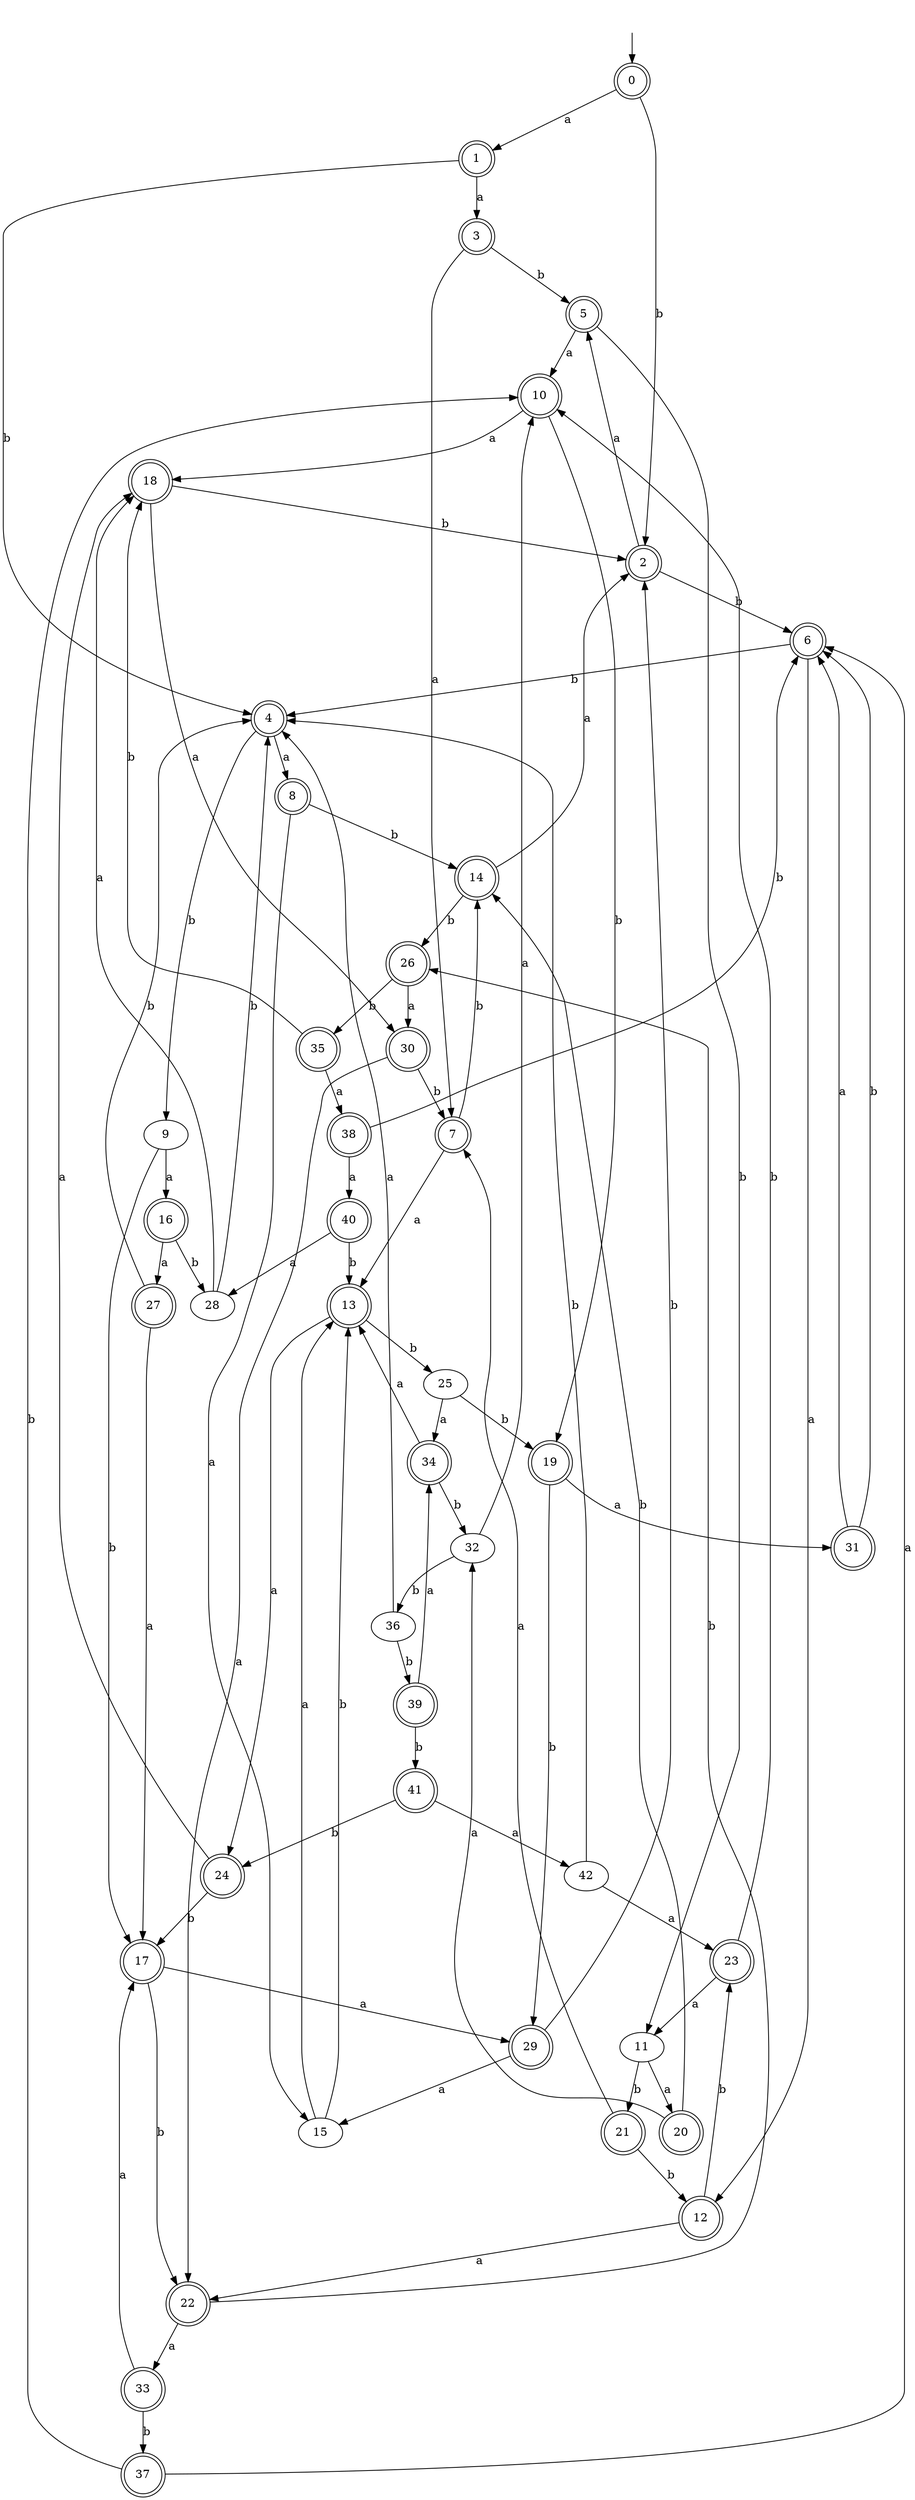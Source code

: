 digraph RandomDFA {
  __start0 [label="", shape=none];
  __start0 -> 0 [label=""];
  0 [shape=circle] [shape=doublecircle]
  0 -> 1 [label="a"]
  0 -> 2 [label="b"]
  1 [shape=doublecircle]
  1 -> 3 [label="a"]
  1 -> 4 [label="b"]
  2 [shape=doublecircle]
  2 -> 5 [label="a"]
  2 -> 6 [label="b"]
  3 [shape=doublecircle]
  3 -> 7 [label="a"]
  3 -> 5 [label="b"]
  4 [shape=doublecircle]
  4 -> 8 [label="a"]
  4 -> 9 [label="b"]
  5 [shape=doublecircle]
  5 -> 10 [label="a"]
  5 -> 11 [label="b"]
  6 [shape=doublecircle]
  6 -> 12 [label="a"]
  6 -> 4 [label="b"]
  7 [shape=doublecircle]
  7 -> 13 [label="a"]
  7 -> 14 [label="b"]
  8 [shape=doublecircle]
  8 -> 15 [label="a"]
  8 -> 14 [label="b"]
  9
  9 -> 16 [label="a"]
  9 -> 17 [label="b"]
  10 [shape=doublecircle]
  10 -> 18 [label="a"]
  10 -> 19 [label="b"]
  11
  11 -> 20 [label="a"]
  11 -> 21 [label="b"]
  12 [shape=doublecircle]
  12 -> 22 [label="a"]
  12 -> 23 [label="b"]
  13 [shape=doublecircle]
  13 -> 24 [label="a"]
  13 -> 25 [label="b"]
  14 [shape=doublecircle]
  14 -> 2 [label="a"]
  14 -> 26 [label="b"]
  15
  15 -> 13 [label="a"]
  15 -> 13 [label="b"]
  16 [shape=doublecircle]
  16 -> 27 [label="a"]
  16 -> 28 [label="b"]
  17 [shape=doublecircle]
  17 -> 29 [label="a"]
  17 -> 22 [label="b"]
  18 [shape=doublecircle]
  18 -> 30 [label="a"]
  18 -> 2 [label="b"]
  19 [shape=doublecircle]
  19 -> 31 [label="a"]
  19 -> 29 [label="b"]
  20 [shape=doublecircle]
  20 -> 32 [label="a"]
  20 -> 14 [label="b"]
  21 [shape=doublecircle]
  21 -> 7 [label="a"]
  21 -> 12 [label="b"]
  22 [shape=doublecircle]
  22 -> 33 [label="a"]
  22 -> 26 [label="b"]
  23 [shape=doublecircle]
  23 -> 11 [label="a"]
  23 -> 10 [label="b"]
  24 [shape=doublecircle]
  24 -> 18 [label="a"]
  24 -> 17 [label="b"]
  25
  25 -> 34 [label="a"]
  25 -> 19 [label="b"]
  26 [shape=doublecircle]
  26 -> 30 [label="a"]
  26 -> 35 [label="b"]
  27 [shape=doublecircle]
  27 -> 17 [label="a"]
  27 -> 4 [label="b"]
  28
  28 -> 18 [label="a"]
  28 -> 4 [label="b"]
  29 [shape=doublecircle]
  29 -> 15 [label="a"]
  29 -> 2 [label="b"]
  30 [shape=doublecircle]
  30 -> 22 [label="a"]
  30 -> 7 [label="b"]
  31 [shape=doublecircle]
  31 -> 6 [label="a"]
  31 -> 6 [label="b"]
  32
  32 -> 10 [label="a"]
  32 -> 36 [label="b"]
  33 [shape=doublecircle]
  33 -> 17 [label="a"]
  33 -> 37 [label="b"]
  34 [shape=doublecircle]
  34 -> 13 [label="a"]
  34 -> 32 [label="b"]
  35 [shape=doublecircle]
  35 -> 38 [label="a"]
  35 -> 18 [label="b"]
  36
  36 -> 4 [label="a"]
  36 -> 39 [label="b"]
  37 [shape=doublecircle]
  37 -> 6 [label="a"]
  37 -> 10 [label="b"]
  38 [shape=doublecircle]
  38 -> 40 [label="a"]
  38 -> 6 [label="b"]
  39 [shape=doublecircle]
  39 -> 34 [label="a"]
  39 -> 41 [label="b"]
  40 [shape=doublecircle]
  40 -> 28 [label="a"]
  40 -> 13 [label="b"]
  41 [shape=doublecircle]
  41 -> 42 [label="a"]
  41 -> 24 [label="b"]
  42
  42 -> 23 [label="a"]
  42 -> 4 [label="b"]
}
